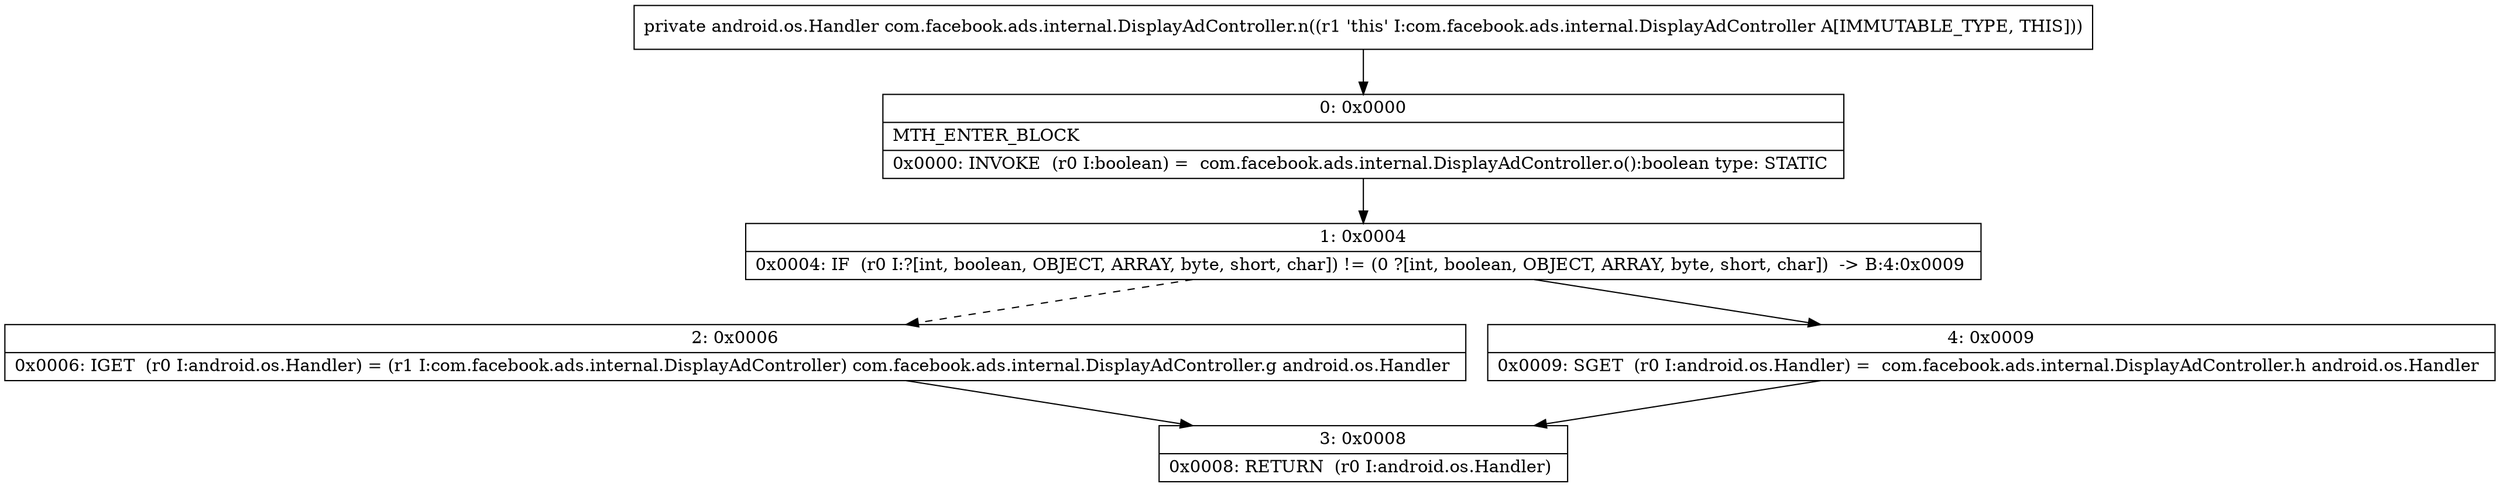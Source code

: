 digraph "CFG forcom.facebook.ads.internal.DisplayAdController.n()Landroid\/os\/Handler;" {
Node_0 [shape=record,label="{0\:\ 0x0000|MTH_ENTER_BLOCK\l|0x0000: INVOKE  (r0 I:boolean) =  com.facebook.ads.internal.DisplayAdController.o():boolean type: STATIC \l}"];
Node_1 [shape=record,label="{1\:\ 0x0004|0x0004: IF  (r0 I:?[int, boolean, OBJECT, ARRAY, byte, short, char]) != (0 ?[int, boolean, OBJECT, ARRAY, byte, short, char])  \-\> B:4:0x0009 \l}"];
Node_2 [shape=record,label="{2\:\ 0x0006|0x0006: IGET  (r0 I:android.os.Handler) = (r1 I:com.facebook.ads.internal.DisplayAdController) com.facebook.ads.internal.DisplayAdController.g android.os.Handler \l}"];
Node_3 [shape=record,label="{3\:\ 0x0008|0x0008: RETURN  (r0 I:android.os.Handler) \l}"];
Node_4 [shape=record,label="{4\:\ 0x0009|0x0009: SGET  (r0 I:android.os.Handler) =  com.facebook.ads.internal.DisplayAdController.h android.os.Handler \l}"];
MethodNode[shape=record,label="{private android.os.Handler com.facebook.ads.internal.DisplayAdController.n((r1 'this' I:com.facebook.ads.internal.DisplayAdController A[IMMUTABLE_TYPE, THIS])) }"];
MethodNode -> Node_0;
Node_0 -> Node_1;
Node_1 -> Node_2[style=dashed];
Node_1 -> Node_4;
Node_2 -> Node_3;
Node_4 -> Node_3;
}

